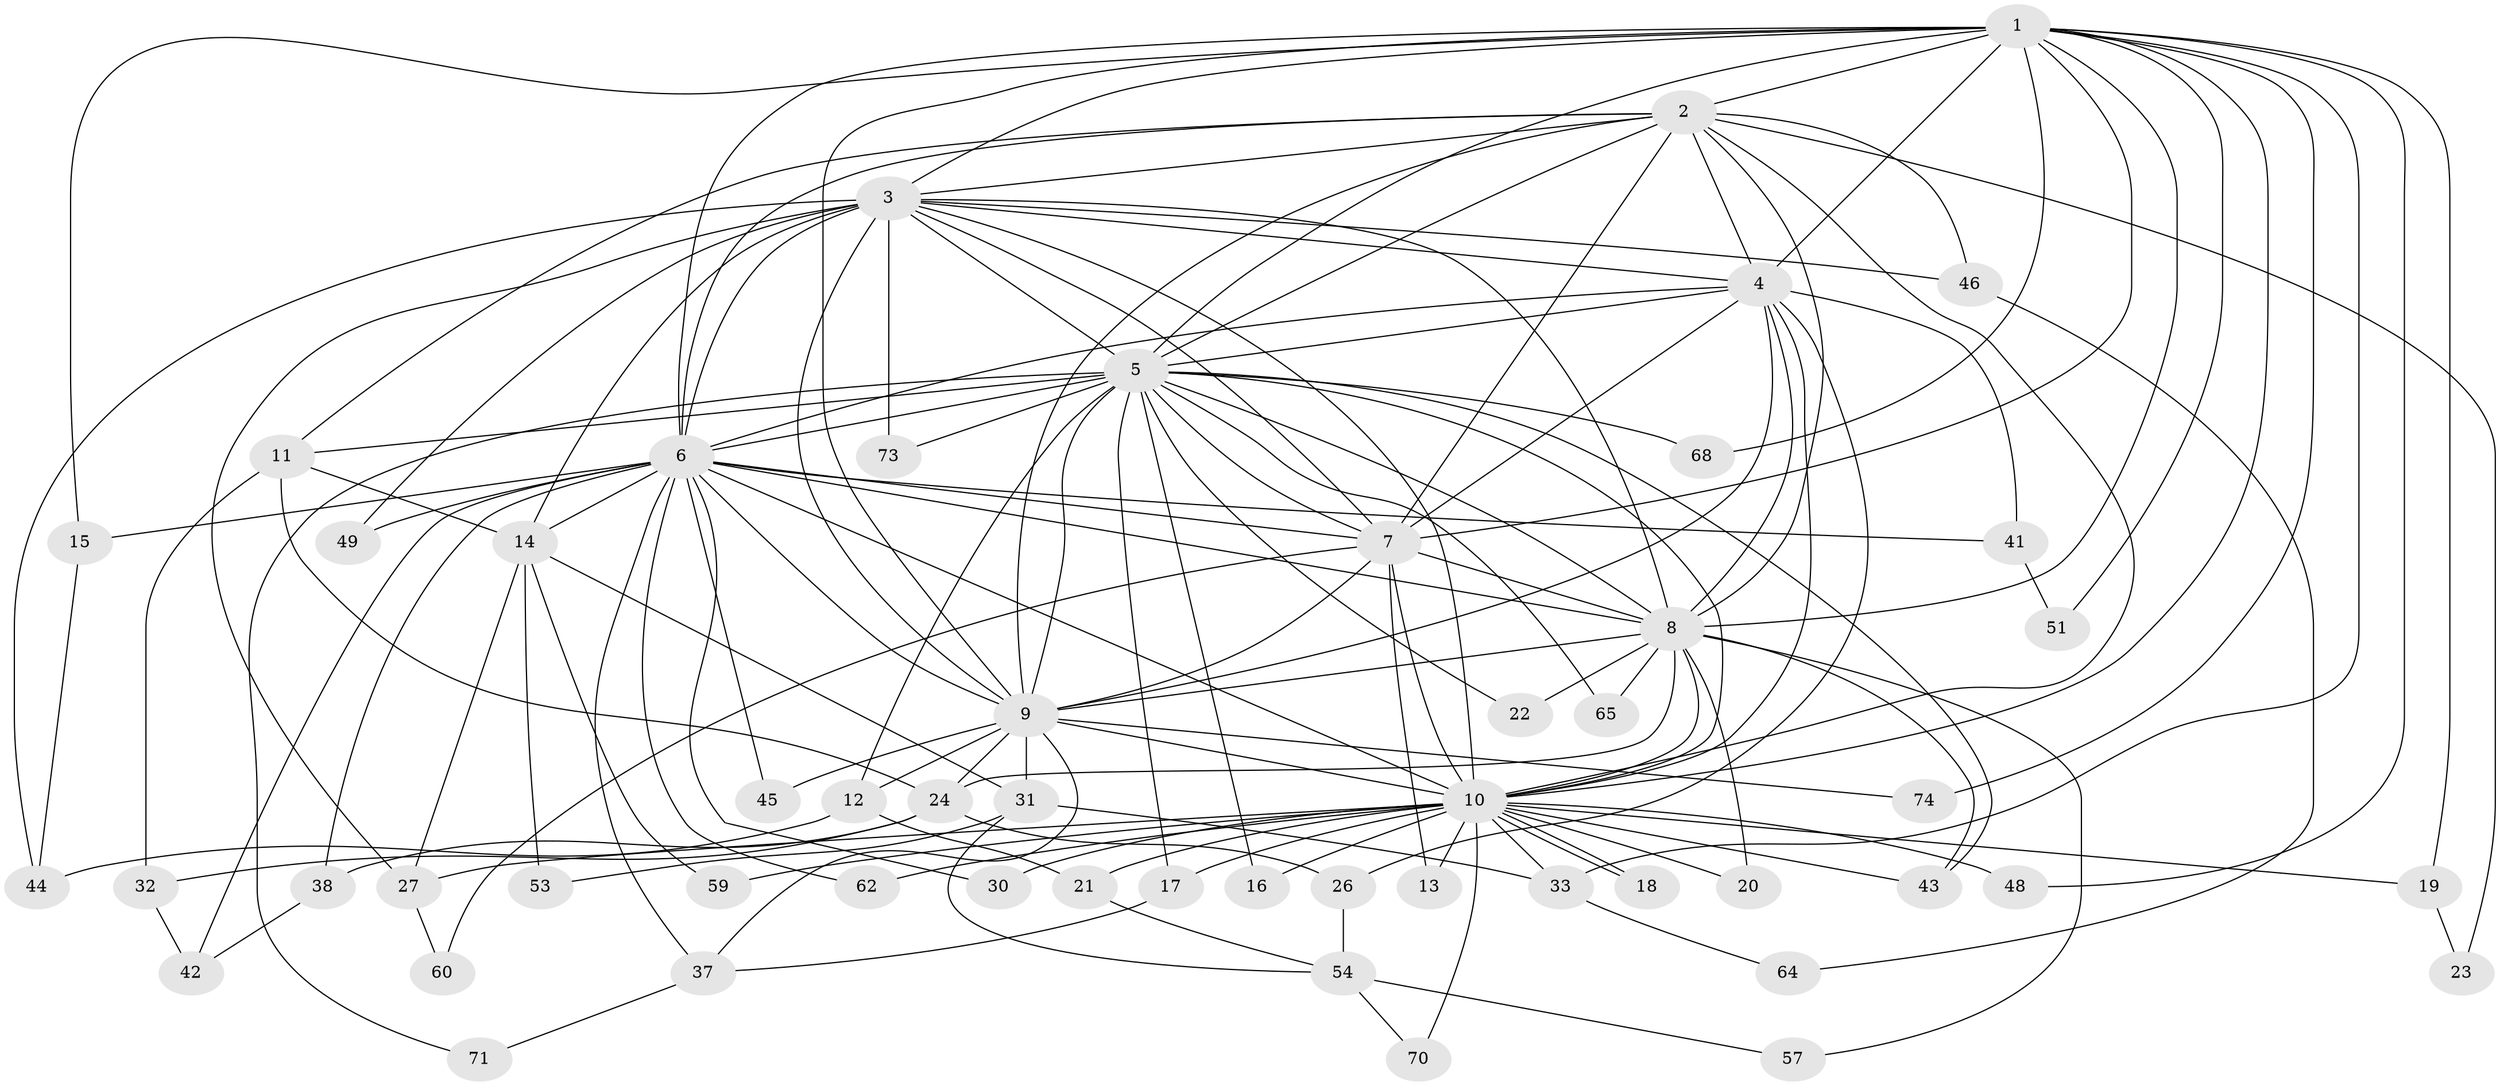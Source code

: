 // original degree distribution, {18: 0.013333333333333334, 14: 0.013333333333333334, 17: 0.02666666666666667, 12: 0.02666666666666667, 22: 0.013333333333333334, 19: 0.013333333333333334, 15: 0.013333333333333334, 28: 0.013333333333333334, 5: 0.04, 4: 0.05333333333333334, 2: 0.5066666666666667, 9: 0.013333333333333334, 3: 0.24, 6: 0.013333333333333334}
// Generated by graph-tools (version 1.1) at 2025/10/02/27/25 16:10:58]
// undirected, 54 vertices, 142 edges
graph export_dot {
graph [start="1"]
  node [color=gray90,style=filled];
  1 [super="+28"];
  2 [super="+55"];
  3 [super="+61"];
  4 [super="+56"];
  5 [super="+75"];
  6 [super="+35"];
  7 [super="+34"];
  8 [super="+66"];
  9;
  10 [super="+40"];
  11 [super="+36"];
  12 [super="+29"];
  13;
  14 [super="+69"];
  15;
  16;
  17;
  18;
  19;
  20;
  21;
  22;
  23;
  24 [super="+25"];
  26 [super="+63"];
  27 [super="+52"];
  30;
  31;
  32;
  33 [super="+39"];
  37 [super="+50"];
  38;
  41;
  42 [super="+67"];
  43 [super="+58"];
  44 [super="+47"];
  45;
  46;
  48;
  49;
  51;
  53;
  54 [super="+72"];
  57;
  59;
  60;
  62;
  64;
  65;
  68;
  70;
  71;
  73;
  74;
  1 -- 2;
  1 -- 3;
  1 -- 4 [weight=2];
  1 -- 5 [weight=2];
  1 -- 6;
  1 -- 7;
  1 -- 8;
  1 -- 9;
  1 -- 10;
  1 -- 15;
  1 -- 19;
  1 -- 33;
  1 -- 48;
  1 -- 51;
  1 -- 68;
  1 -- 74;
  2 -- 3;
  2 -- 4;
  2 -- 5 [weight=2];
  2 -- 6;
  2 -- 7;
  2 -- 8 [weight=2];
  2 -- 9;
  2 -- 10;
  2 -- 11;
  2 -- 23;
  2 -- 46;
  3 -- 4;
  3 -- 5;
  3 -- 6;
  3 -- 7;
  3 -- 8;
  3 -- 9;
  3 -- 10;
  3 -- 14 [weight=2];
  3 -- 27;
  3 -- 46;
  3 -- 49;
  3 -- 73;
  3 -- 44 [weight=2];
  4 -- 5;
  4 -- 6;
  4 -- 7;
  4 -- 8;
  4 -- 9;
  4 -- 10;
  4 -- 26;
  4 -- 41;
  5 -- 6;
  5 -- 7;
  5 -- 8;
  5 -- 9;
  5 -- 10;
  5 -- 11;
  5 -- 12 [weight=2];
  5 -- 16;
  5 -- 17;
  5 -- 22;
  5 -- 43;
  5 -- 65;
  5 -- 68;
  5 -- 71;
  5 -- 73;
  6 -- 7;
  6 -- 8 [weight=2];
  6 -- 9;
  6 -- 10;
  6 -- 14 [weight=2];
  6 -- 15;
  6 -- 30;
  6 -- 38;
  6 -- 41;
  6 -- 42;
  6 -- 45;
  6 -- 62;
  6 -- 49;
  6 -- 37;
  7 -- 8;
  7 -- 9;
  7 -- 10 [weight=2];
  7 -- 13;
  7 -- 60;
  8 -- 9;
  8 -- 10;
  8 -- 20;
  8 -- 22;
  8 -- 24;
  8 -- 57;
  8 -- 65;
  8 -- 43;
  9 -- 10;
  9 -- 12;
  9 -- 24;
  9 -- 31;
  9 -- 37;
  9 -- 45;
  9 -- 74;
  10 -- 13;
  10 -- 16;
  10 -- 17;
  10 -- 18;
  10 -- 18;
  10 -- 19;
  10 -- 20;
  10 -- 21;
  10 -- 27;
  10 -- 30;
  10 -- 33;
  10 -- 43;
  10 -- 48;
  10 -- 59;
  10 -- 62;
  10 -- 70;
  11 -- 32;
  11 -- 24;
  11 -- 14;
  12 -- 21;
  12 -- 44;
  14 -- 31;
  14 -- 53;
  14 -- 59;
  14 -- 27;
  15 -- 44;
  17 -- 37;
  19 -- 23;
  21 -- 54;
  24 -- 26 [weight=2];
  24 -- 38;
  24 -- 32;
  26 -- 54;
  27 -- 60;
  31 -- 53;
  31 -- 54;
  31 -- 33;
  32 -- 42;
  33 -- 64;
  37 -- 71;
  38 -- 42;
  41 -- 51;
  46 -- 64;
  54 -- 57;
  54 -- 70;
}
